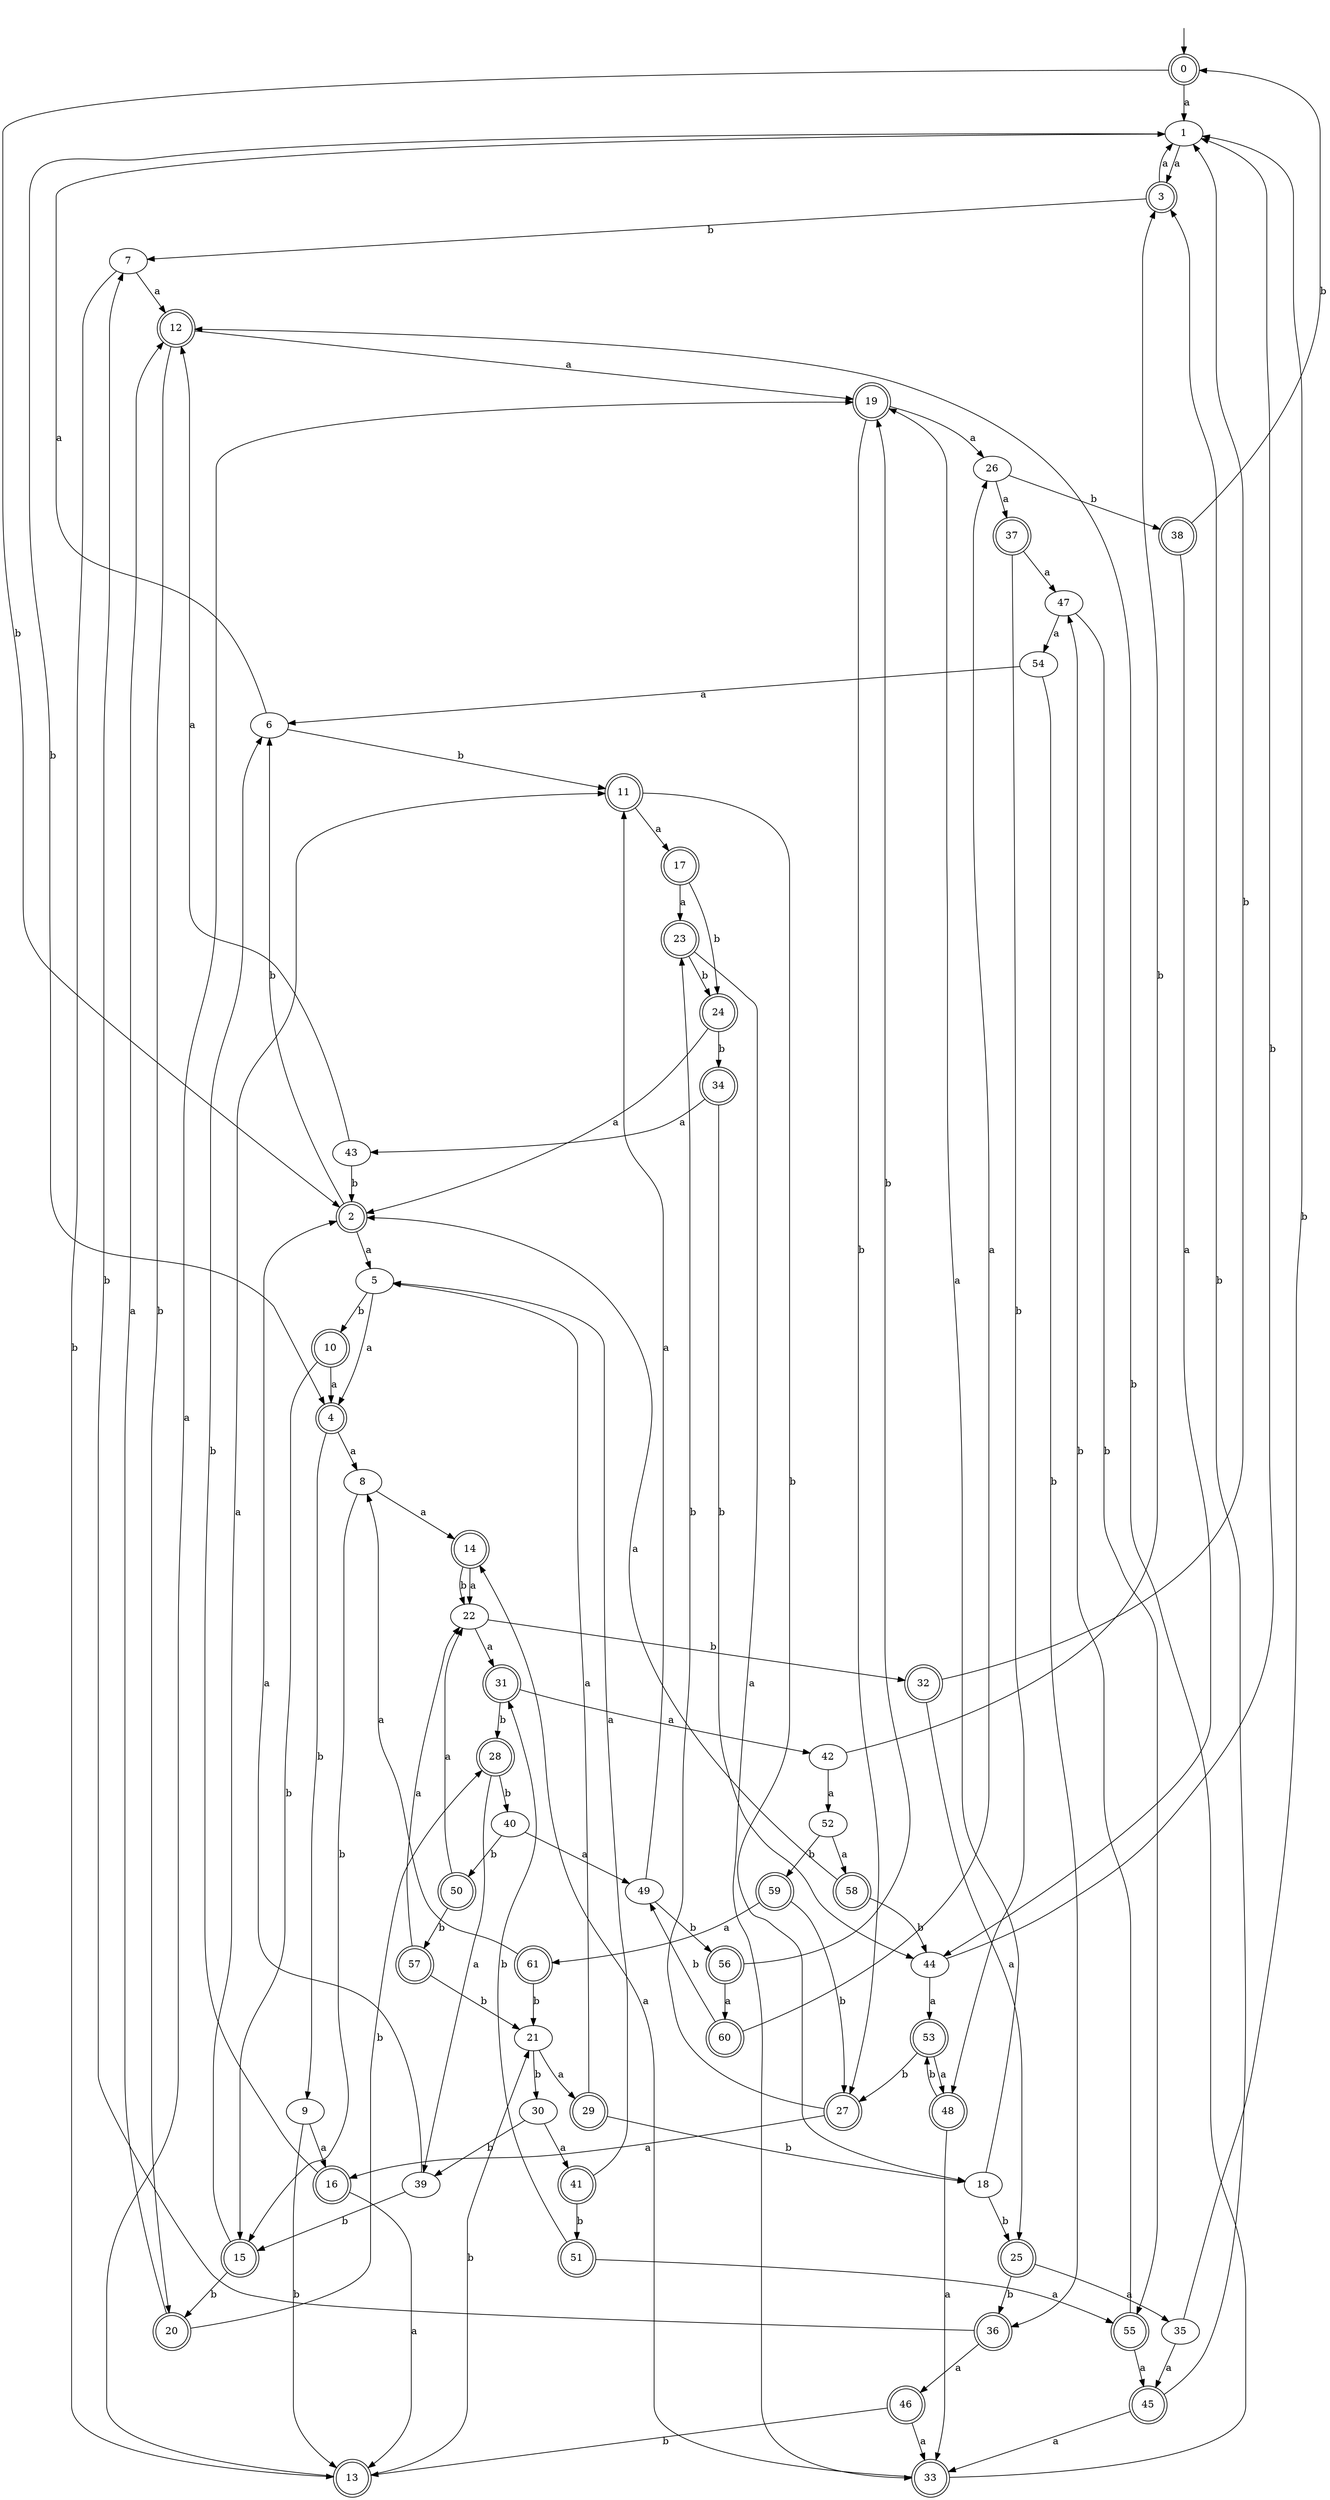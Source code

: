 digraph RandomDFA {
  __start0 [label="", shape=none];
  __start0 -> 0 [label=""];
  0 [shape=circle] [shape=doublecircle]
  0 -> 1 [label="a"]
  0 -> 2 [label="b"]
  1
  1 -> 3 [label="a"]
  1 -> 4 [label="b"]
  2 [shape=doublecircle]
  2 -> 5 [label="a"]
  2 -> 6 [label="b"]
  3 [shape=doublecircle]
  3 -> 1 [label="a"]
  3 -> 7 [label="b"]
  4 [shape=doublecircle]
  4 -> 8 [label="a"]
  4 -> 9 [label="b"]
  5
  5 -> 4 [label="a"]
  5 -> 10 [label="b"]
  6
  6 -> 1 [label="a"]
  6 -> 11 [label="b"]
  7
  7 -> 12 [label="a"]
  7 -> 13 [label="b"]
  8
  8 -> 14 [label="a"]
  8 -> 15 [label="b"]
  9
  9 -> 16 [label="a"]
  9 -> 13 [label="b"]
  10 [shape=doublecircle]
  10 -> 4 [label="a"]
  10 -> 15 [label="b"]
  11 [shape=doublecircle]
  11 -> 17 [label="a"]
  11 -> 18 [label="b"]
  12 [shape=doublecircle]
  12 -> 19 [label="a"]
  12 -> 20 [label="b"]
  13 [shape=doublecircle]
  13 -> 19 [label="a"]
  13 -> 21 [label="b"]
  14 [shape=doublecircle]
  14 -> 22 [label="a"]
  14 -> 22 [label="b"]
  15 [shape=doublecircle]
  15 -> 11 [label="a"]
  15 -> 20 [label="b"]
  16 [shape=doublecircle]
  16 -> 13 [label="a"]
  16 -> 6 [label="b"]
  17 [shape=doublecircle]
  17 -> 23 [label="a"]
  17 -> 24 [label="b"]
  18
  18 -> 19 [label="a"]
  18 -> 25 [label="b"]
  19 [shape=doublecircle]
  19 -> 26 [label="a"]
  19 -> 27 [label="b"]
  20 [shape=doublecircle]
  20 -> 12 [label="a"]
  20 -> 28 [label="b"]
  21
  21 -> 29 [label="a"]
  21 -> 30 [label="b"]
  22
  22 -> 31 [label="a"]
  22 -> 32 [label="b"]
  23 [shape=doublecircle]
  23 -> 33 [label="a"]
  23 -> 24 [label="b"]
  24 [shape=doublecircle]
  24 -> 2 [label="a"]
  24 -> 34 [label="b"]
  25 [shape=doublecircle]
  25 -> 35 [label="a"]
  25 -> 36 [label="b"]
  26
  26 -> 37 [label="a"]
  26 -> 38 [label="b"]
  27 [shape=doublecircle]
  27 -> 16 [label="a"]
  27 -> 23 [label="b"]
  28 [shape=doublecircle]
  28 -> 39 [label="a"]
  28 -> 40 [label="b"]
  29 [shape=doublecircle]
  29 -> 5 [label="a"]
  29 -> 18 [label="b"]
  30
  30 -> 41 [label="a"]
  30 -> 39 [label="b"]
  31 [shape=doublecircle]
  31 -> 42 [label="a"]
  31 -> 28 [label="b"]
  32 [shape=doublecircle]
  32 -> 25 [label="a"]
  32 -> 1 [label="b"]
  33 [shape=doublecircle]
  33 -> 14 [label="a"]
  33 -> 12 [label="b"]
  34 [shape=doublecircle]
  34 -> 43 [label="a"]
  34 -> 44 [label="b"]
  35
  35 -> 45 [label="a"]
  35 -> 1 [label="b"]
  36 [shape=doublecircle]
  36 -> 46 [label="a"]
  36 -> 7 [label="b"]
  37 [shape=doublecircle]
  37 -> 47 [label="a"]
  37 -> 48 [label="b"]
  38 [shape=doublecircle]
  38 -> 44 [label="a"]
  38 -> 0 [label="b"]
  39
  39 -> 2 [label="a"]
  39 -> 15 [label="b"]
  40
  40 -> 49 [label="a"]
  40 -> 50 [label="b"]
  41 [shape=doublecircle]
  41 -> 5 [label="a"]
  41 -> 51 [label="b"]
  42
  42 -> 52 [label="a"]
  42 -> 3 [label="b"]
  43
  43 -> 12 [label="a"]
  43 -> 2 [label="b"]
  44
  44 -> 53 [label="a"]
  44 -> 1 [label="b"]
  45 [shape=doublecircle]
  45 -> 33 [label="a"]
  45 -> 3 [label="b"]
  46 [shape=doublecircle]
  46 -> 33 [label="a"]
  46 -> 13 [label="b"]
  47
  47 -> 54 [label="a"]
  47 -> 55 [label="b"]
  48 [shape=doublecircle]
  48 -> 33 [label="a"]
  48 -> 53 [label="b"]
  49
  49 -> 11 [label="a"]
  49 -> 56 [label="b"]
  50 [shape=doublecircle]
  50 -> 22 [label="a"]
  50 -> 57 [label="b"]
  51 [shape=doublecircle]
  51 -> 55 [label="a"]
  51 -> 31 [label="b"]
  52
  52 -> 58 [label="a"]
  52 -> 59 [label="b"]
  53 [shape=doublecircle]
  53 -> 48 [label="a"]
  53 -> 27 [label="b"]
  54
  54 -> 6 [label="a"]
  54 -> 36 [label="b"]
  55 [shape=doublecircle]
  55 -> 45 [label="a"]
  55 -> 47 [label="b"]
  56 [shape=doublecircle]
  56 -> 60 [label="a"]
  56 -> 19 [label="b"]
  57 [shape=doublecircle]
  57 -> 22 [label="a"]
  57 -> 21 [label="b"]
  58 [shape=doublecircle]
  58 -> 2 [label="a"]
  58 -> 44 [label="b"]
  59 [shape=doublecircle]
  59 -> 61 [label="a"]
  59 -> 27 [label="b"]
  60 [shape=doublecircle]
  60 -> 26 [label="a"]
  60 -> 49 [label="b"]
  61 [shape=doublecircle]
  61 -> 8 [label="a"]
  61 -> 21 [label="b"]
}
